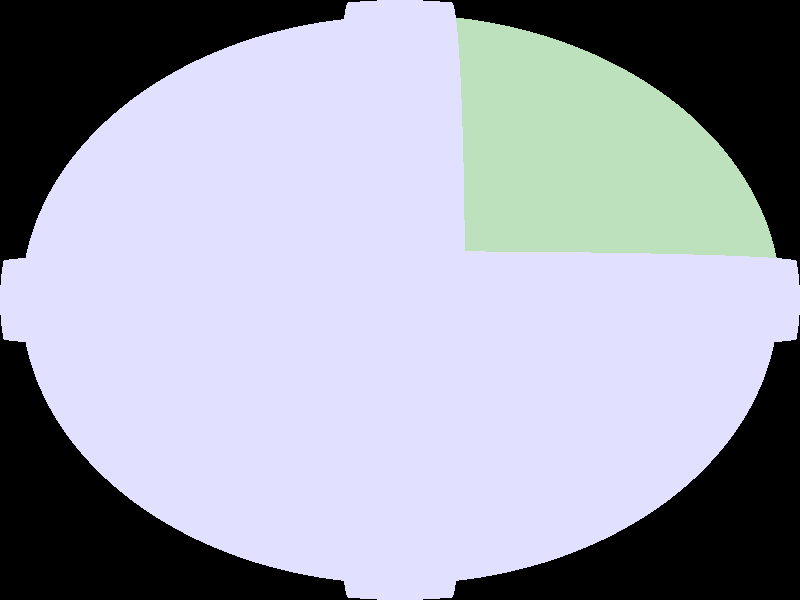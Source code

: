 #include "colors.inc"
#include "metals.inc"

#ifndef(xr)
	#declare xr = 0;
#end

#ifndef(yr)
	#declare yr = 0;
#end

#declare r = 2.0;
#declare r2 = 2.01;
#declare cr = 1/16;

camera {
	up <0, 1, 0>
	right <1, 0, 0>
	location <0, 0, -r/sin(radians(15))>
	angle 30
	look_at <0, 0, 0>
}
light_source { <-500, 500, -700> White }

#declare xring = intersection {
	difference {
		sphere { 0, r }
		sphere { 0, r-cr }
	}
	box { <-0.25, -r2, -r2>, <0.25, r2, r2> }
}

#declare yring = intersection {
	difference {
		sphere { 0, r }
		sphere { 0, r-cr }
	}
	box { <-r2, -0.25, -r2>, <r2, 0.25, r2> }
}

#declare zring = intersection {
	difference {
		sphere { 0, r }
		sphere { 0, r-cr }
	}
	box { <-r2, -r2, -0.25>, <r2, r2, 0.25> }
}


union {
	sphere { 0, r-0.1 }
	intersection {
		sphere { 0, r-0.09 }
		box { <0, 0, -r2>, <r2, r2, r2> }
		pigment { rgbf < 0.5, 0.75, 0.5, 0.6 > }
	}
	object { xring }
	object { yring }
	texture {
		pigment { rgb < 0.75, 0.75, 1.0 > }
		finish {
			ambient 0.35
			brilliance 2
			diffuse 0.3
			metallic
			specular 0.6
			roughness 1/60
			reflection 0.25
		}
		normal { bumps 0.1 scale 0.25 }
	}

	rotate <xr*360/32, 0, 0>
	rotate <0, yr*360/32, 0>
}
